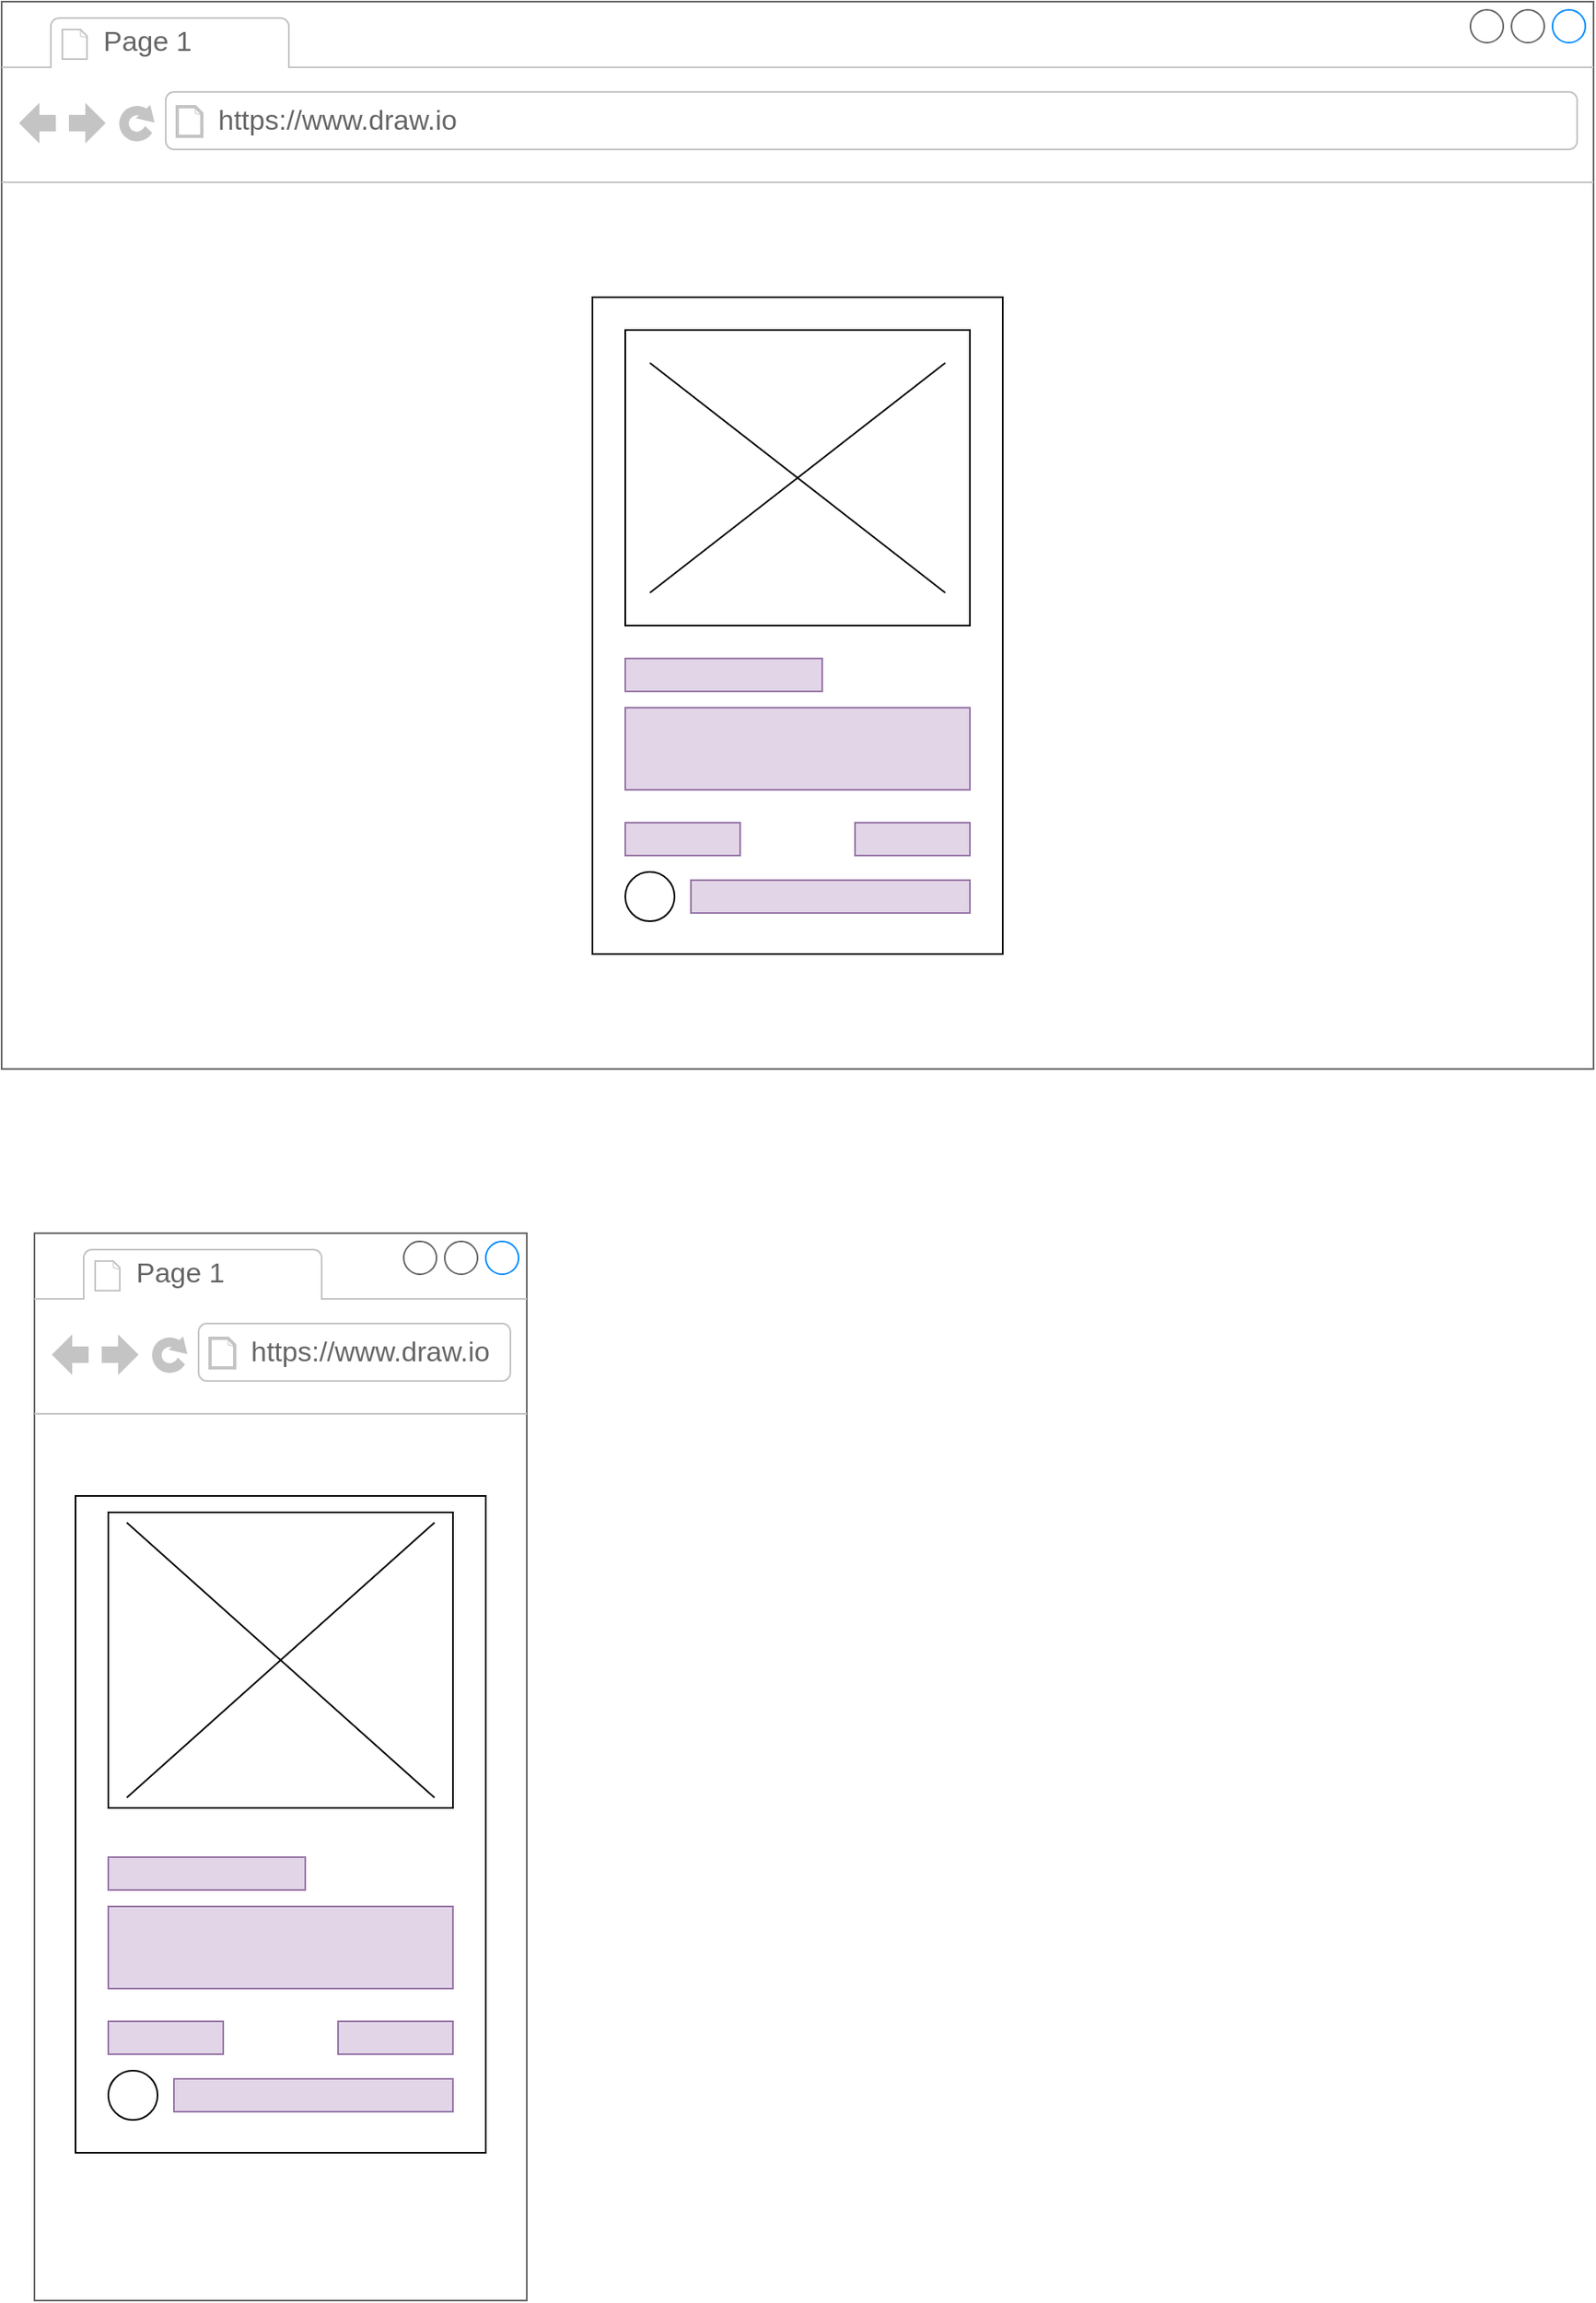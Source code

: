 <mxfile version="24.7.15">
  <diagram name="Página-1" id="bmwapIszxQ8XBMcd3hEA">
    <mxGraphModel dx="1735" dy="1102" grid="1" gridSize="10" guides="1" tooltips="1" connect="1" arrows="1" fold="1" page="1" pageScale="1" pageWidth="827" pageHeight="1169" math="0" shadow="0">
      <root>
        <mxCell id="0" />
        <mxCell id="1" parent="0" />
        <mxCell id="iN7qak1h7AApPZTd8GBF-2" value="" style="strokeWidth=1;shadow=0;dashed=0;align=center;html=1;shape=mxgraph.mockup.containers.browserWindow;rSize=0;strokeColor=#666666;strokeColor2=#008cff;strokeColor3=#c4c4c4;mainText=,;recursiveResize=0;" vertex="1" parent="1">
          <mxGeometry x="140" y="120" width="970" height="650" as="geometry" />
        </mxCell>
        <mxCell id="iN7qak1h7AApPZTd8GBF-3" value="Page 1" style="strokeWidth=1;shadow=0;dashed=0;align=center;html=1;shape=mxgraph.mockup.containers.anchor;fontSize=17;fontColor=#666666;align=left;whiteSpace=wrap;" vertex="1" parent="iN7qak1h7AApPZTd8GBF-2">
          <mxGeometry x="60" y="12" width="110" height="26" as="geometry" />
        </mxCell>
        <mxCell id="iN7qak1h7AApPZTd8GBF-4" value="https://www.draw.io" style="strokeWidth=1;shadow=0;dashed=0;align=center;html=1;shape=mxgraph.mockup.containers.anchor;rSize=0;fontSize=17;fontColor=#666666;align=left;" vertex="1" parent="iN7qak1h7AApPZTd8GBF-2">
          <mxGeometry x="130" y="60" width="250" height="26" as="geometry" />
        </mxCell>
        <mxCell id="iN7qak1h7AApPZTd8GBF-5" value="" style="verticalLabelPosition=bottom;verticalAlign=top;html=1;shape=mxgraph.basic.rect;fillColor2=none;strokeWidth=1;size=20;indent=5;" vertex="1" parent="iN7qak1h7AApPZTd8GBF-2">
          <mxGeometry x="360" y="180" width="250" height="400" as="geometry" />
        </mxCell>
        <mxCell id="iN7qak1h7AApPZTd8GBF-6" value="" style="verticalLabelPosition=bottom;verticalAlign=top;html=1;shape=mxgraph.basic.rect;fillColor2=none;strokeWidth=1;size=20;indent=3.33;" vertex="1" parent="iN7qak1h7AApPZTd8GBF-2">
          <mxGeometry x="380" y="200" width="210" height="180" as="geometry" />
        </mxCell>
        <mxCell id="iN7qak1h7AApPZTd8GBF-8" value="" style="verticalLabelPosition=bottom;verticalAlign=top;html=1;shape=mxgraph.basic.rect;fillColor2=none;strokeWidth=1;size=20;indent=5;fillColor=#e1d5e7;strokeColor=#9673a6;" vertex="1" parent="iN7qak1h7AApPZTd8GBF-2">
          <mxGeometry x="380" y="400" width="120" height="20" as="geometry" />
        </mxCell>
        <mxCell id="iN7qak1h7AApPZTd8GBF-9" value="" style="verticalLabelPosition=bottom;verticalAlign=top;html=1;shape=mxgraph.basic.rect;fillColor2=none;strokeWidth=1;size=20;indent=5;fillColor=#e1d5e7;strokeColor=#9673a6;" vertex="1" parent="iN7qak1h7AApPZTd8GBF-2">
          <mxGeometry x="380" y="430" width="210" height="50" as="geometry" />
        </mxCell>
        <mxCell id="iN7qak1h7AApPZTd8GBF-10" value="" style="verticalLabelPosition=bottom;verticalAlign=top;html=1;shape=mxgraph.basic.rect;fillColor2=none;strokeWidth=1;size=20;indent=5;fillColor=#e1d5e7;strokeColor=#9673a6;" vertex="1" parent="iN7qak1h7AApPZTd8GBF-2">
          <mxGeometry x="380" y="500" width="70" height="20" as="geometry" />
        </mxCell>
        <mxCell id="iN7qak1h7AApPZTd8GBF-11" value="" style="verticalLabelPosition=bottom;verticalAlign=top;html=1;shape=mxgraph.basic.rect;fillColor2=none;strokeWidth=1;size=20;indent=5;fillColor=#e1d5e7;strokeColor=#9673a6;" vertex="1" parent="iN7qak1h7AApPZTd8GBF-2">
          <mxGeometry x="520" y="500" width="70" height="20" as="geometry" />
        </mxCell>
        <mxCell id="iN7qak1h7AApPZTd8GBF-12" value="" style="ellipse;whiteSpace=wrap;html=1;aspect=fixed;" vertex="1" parent="iN7qak1h7AApPZTd8GBF-2">
          <mxGeometry x="380" y="530" width="30" height="30" as="geometry" />
        </mxCell>
        <mxCell id="iN7qak1h7AApPZTd8GBF-13" value="" style="verticalLabelPosition=bottom;verticalAlign=top;html=1;shape=mxgraph.basic.rect;fillColor2=none;strokeWidth=1;size=20;indent=5;fillColor=#e1d5e7;strokeColor=#9673a6;" vertex="1" parent="iN7qak1h7AApPZTd8GBF-2">
          <mxGeometry x="420" y="535" width="170" height="20" as="geometry" />
        </mxCell>
        <mxCell id="iN7qak1h7AApPZTd8GBF-34" value="" style="shape=mxgraph.sysml.x;" vertex="1" parent="iN7qak1h7AApPZTd8GBF-2">
          <mxGeometry x="395" y="220" width="180" height="140" as="geometry" />
        </mxCell>
        <mxCell id="iN7qak1h7AApPZTd8GBF-15" value="" style="strokeWidth=1;shadow=0;dashed=0;align=center;html=1;shape=mxgraph.mockup.containers.browserWindow;rSize=0;strokeColor=#666666;strokeColor2=#008cff;strokeColor3=#c4c4c4;mainText=,;recursiveResize=0;" vertex="1" parent="1">
          <mxGeometry x="160" y="870" width="300" height="650" as="geometry" />
        </mxCell>
        <mxCell id="iN7qak1h7AApPZTd8GBF-16" value="Page 1" style="strokeWidth=1;shadow=0;dashed=0;align=center;html=1;shape=mxgraph.mockup.containers.anchor;fontSize=17;fontColor=#666666;align=left;whiteSpace=wrap;" vertex="1" parent="iN7qak1h7AApPZTd8GBF-15">
          <mxGeometry x="60" y="12" width="110" height="26" as="geometry" />
        </mxCell>
        <mxCell id="iN7qak1h7AApPZTd8GBF-17" value="https://www.draw.io" style="strokeWidth=1;shadow=0;dashed=0;align=center;html=1;shape=mxgraph.mockup.containers.anchor;rSize=0;fontSize=17;fontColor=#666666;align=left;" vertex="1" parent="iN7qak1h7AApPZTd8GBF-15">
          <mxGeometry x="130" y="60" width="250" height="26" as="geometry" />
        </mxCell>
        <mxCell id="iN7qak1h7AApPZTd8GBF-18" value="" style="verticalLabelPosition=bottom;verticalAlign=top;html=1;shape=mxgraph.basic.rect;fillColor2=none;strokeWidth=1;size=20;indent=5;" vertex="1" parent="iN7qak1h7AApPZTd8GBF-15">
          <mxGeometry x="25" y="160" width="250" height="400" as="geometry" />
        </mxCell>
        <mxCell id="iN7qak1h7AApPZTd8GBF-20" value="" style="verticalLabelPosition=bottom;verticalAlign=top;html=1;shape=mxgraph.basic.rect;fillColor2=none;strokeWidth=1;size=20;indent=5;fillColor=#e1d5e7;strokeColor=#9673a6;" vertex="1" parent="iN7qak1h7AApPZTd8GBF-15">
          <mxGeometry x="45" y="380" width="120" height="20" as="geometry" />
        </mxCell>
        <mxCell id="iN7qak1h7AApPZTd8GBF-21" value="" style="verticalLabelPosition=bottom;verticalAlign=top;html=1;shape=mxgraph.basic.rect;fillColor2=none;strokeWidth=1;size=20;indent=5;fillColor=#e1d5e7;strokeColor=#9673a6;" vertex="1" parent="iN7qak1h7AApPZTd8GBF-15">
          <mxGeometry x="45" y="410" width="210" height="50" as="geometry" />
        </mxCell>
        <mxCell id="iN7qak1h7AApPZTd8GBF-22" value="" style="verticalLabelPosition=bottom;verticalAlign=top;html=1;shape=mxgraph.basic.rect;fillColor2=none;strokeWidth=1;size=20;indent=5;fillColor=#e1d5e7;strokeColor=#9673a6;" vertex="1" parent="iN7qak1h7AApPZTd8GBF-15">
          <mxGeometry x="45" y="480" width="70" height="20" as="geometry" />
        </mxCell>
        <mxCell id="iN7qak1h7AApPZTd8GBF-24" value="" style="ellipse;whiteSpace=wrap;html=1;aspect=fixed;" vertex="1" parent="iN7qak1h7AApPZTd8GBF-15">
          <mxGeometry x="45" y="510" width="30" height="30" as="geometry" />
        </mxCell>
        <mxCell id="iN7qak1h7AApPZTd8GBF-25" value="" style="verticalLabelPosition=bottom;verticalAlign=top;html=1;shape=mxgraph.basic.rect;fillColor2=none;strokeWidth=1;size=20;indent=5;fillColor=#e1d5e7;strokeColor=#9673a6;" vertex="1" parent="iN7qak1h7AApPZTd8GBF-15">
          <mxGeometry x="85" y="515" width="170" height="20" as="geometry" />
        </mxCell>
        <mxCell id="iN7qak1h7AApPZTd8GBF-23" value="" style="verticalLabelPosition=bottom;verticalAlign=top;html=1;shape=mxgraph.basic.rect;fillColor2=none;strokeWidth=1;size=20;indent=5;fillColor=#e1d5e7;strokeColor=#9673a6;" vertex="1" parent="iN7qak1h7AApPZTd8GBF-15">
          <mxGeometry x="185" y="480" width="70" height="20" as="geometry" />
        </mxCell>
        <mxCell id="iN7qak1h7AApPZTd8GBF-19" value="" style="verticalLabelPosition=bottom;verticalAlign=top;html=1;shape=mxgraph.basic.rect;fillColor2=none;strokeWidth=1;size=20;indent=3.33;" vertex="1" parent="iN7qak1h7AApPZTd8GBF-15">
          <mxGeometry x="45" y="170" width="210" height="180" as="geometry" />
        </mxCell>
        <mxCell id="iN7qak1h7AApPZTd8GBF-33" value="" style="shape=mxgraph.sysml.x;" vertex="1" parent="iN7qak1h7AApPZTd8GBF-15">
          <mxGeometry x="56.25" y="176.25" width="187.5" height="167.5" as="geometry" />
        </mxCell>
      </root>
    </mxGraphModel>
  </diagram>
</mxfile>
